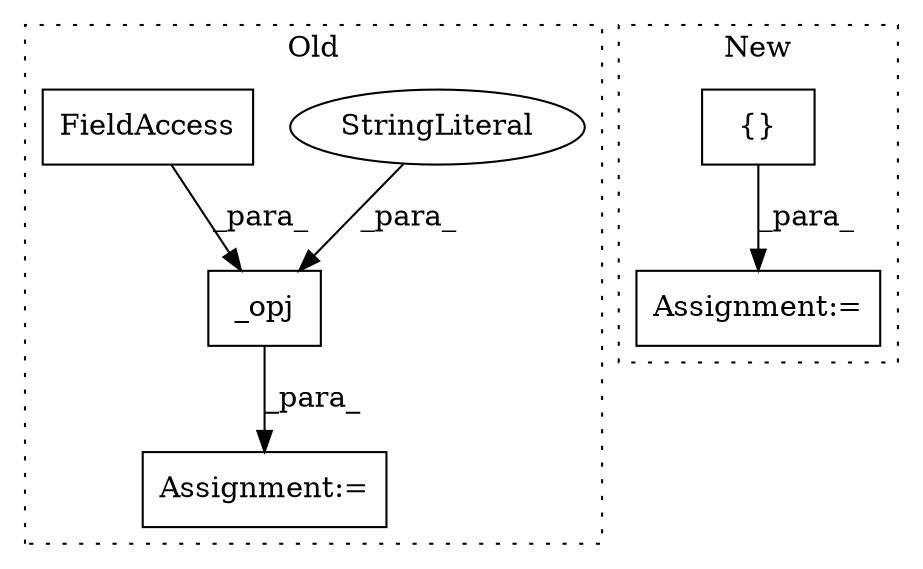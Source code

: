 digraph G {
subgraph cluster0 {
1 [label="_opj" a="32" s="5427,5491" l="5,1" shape="box"];
3 [label="StringLiteral" a="45" s="5472" l="19" shape="ellipse"];
4 [label="FieldAccess" a="22" s="5432" l="13" shape="box"];
5 [label="Assignment:=" a="7" s="5506" l="1" shape="box"];
label = "Old";
style="dotted";
}
subgraph cluster1 {
2 [label="{}" a="4" s="6246,6292" l="1,1" shape="box"];
6 [label="Assignment:=" a="7" s="6217" l="1" shape="box"];
label = "New";
style="dotted";
}
1 -> 5 [label="_para_"];
2 -> 6 [label="_para_"];
3 -> 1 [label="_para_"];
4 -> 1 [label="_para_"];
}